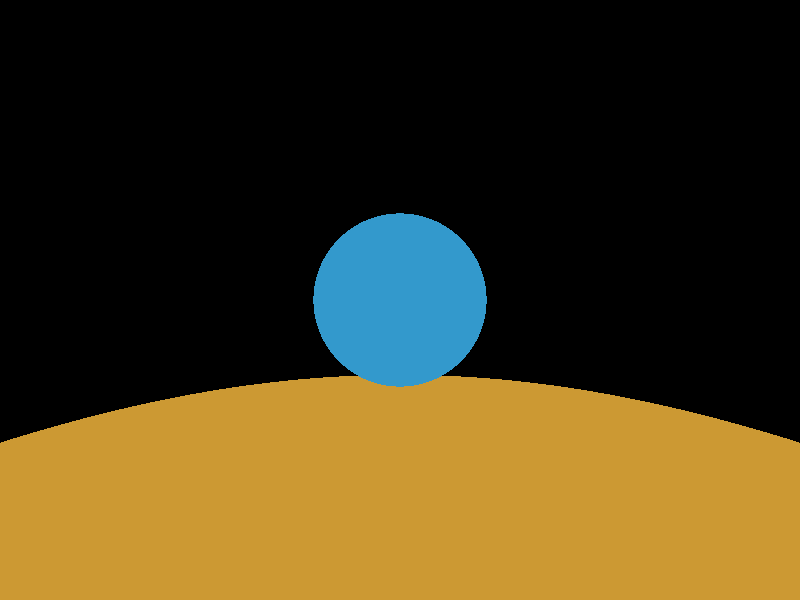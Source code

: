 camera {
  location  <0, 0, 14>
  up        <0,  1,  0>
  right     <1.33333, 0,  0>
  look_at   <0, 0, 0>
}

light_source {<2, 8, 7> color rgb <1.0, 1.0, 1.0>}

sphere { <0, 0, 0>, 2
  pigment { color rgb <0.2, 0.6, 0.8>}
  finish {reflection 0.0}
}

sphere { <0, -35, 0>, 33
  pigment { color rgb <0.8, 0.6, 0.2>}
  finish {reflection 0.0}
}
